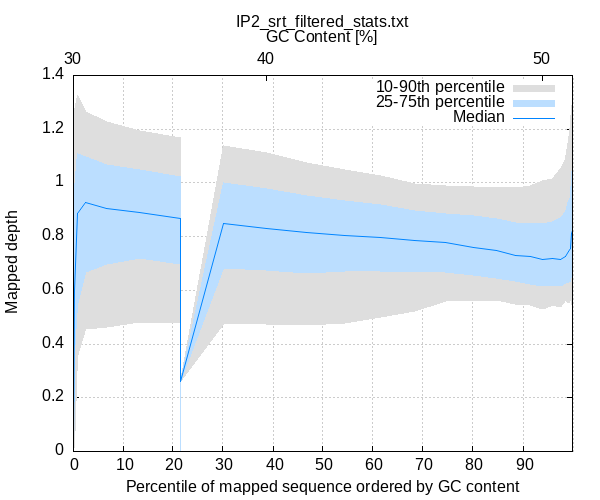 
            set terminal png size 600,500 truecolor
            set output "/home/qianhui/deaf1_chipseq/data/02_data_processed/samplestats/IP2_srt_filtered_stats/gc-depth.png"
            set grid xtics ytics y2tics back lc rgb "#cccccc"
            set ylabel "Mapped depth"
            set xlabel "Percentile of mapped sequence ordered by GC content"
            set x2label "GC Content [%]"
            set title "IP2_srt_filtered_stats.txt" noenhanced
            set x2tics ("30" 0.070,"40" 38.644,"50" 93.951)
            set xtics nomirror
            set xrange [0.1:99.9]

            plot '-' using 1:2:3 with filledcurve lt 1 lc rgb "#dedede" t '10-90th percentile' , \
                 '-' using 1:2:3 with filledcurve lt 1 lc rgb "#bbdeff" t '25-75th percentile' , \
                 '-' using 1:2 with lines lc rgb "#0084ff" t 'Median'
        0.002	0.000	0.000
0.002	0.002	0.002
0.003	0.002	0.002
0.004	0.002	0.002
0.005	0.002	0.002
0.006	0.002	0.002
0.008	0.002	0.002
0.009	0.005	0.005
0.013	0.002	0.002
0.013	0.005	0.005
0.015	0.002	0.002
0.017	0.007	0.015
0.024	0.002	0.013
0.028	0.005	0.010
0.036	0.002	0.015
0.039	0.005	0.440
0.047	0.002	0.010
0.052	0.005	0.047
0.070	0.002	0.032
0.082	0.005	0.630
0.122	0.002	0.762
0.230	0.023	1.268
0.805	0.352	1.327
2.549	0.455	1.265
6.683	0.463	1.227
13.212	0.480	1.197
21.433	0.477	1.170
21.433	0.260	0.260
30.067	0.472	1.140
38.644	0.472	1.112
46.776	0.470	1.077
54.372	0.477	1.050
61.476	0.498	1.028
68.279	0.522	0.998
74.511	0.558	0.990
80.091	0.558	0.988
84.683	0.562	0.983
88.515	0.548	0.983
91.503	0.543	0.990
93.951	0.530	1.010
95.881	0.545	1.015
97.401	0.538	1.055
98.432	0.562	1.090
99.155	0.550	1.163
99.572	0.562	1.217
99.786	0.553	1.288
99.914	0.538	1.293
99.968	0.005	1.722
99.979	0.005	1.995
99.988	0.002	2.457
99.992	0.005	1.275
99.993	0.002	0.002
99.994	0.120	0.120
99.996	0.002	0.007
99.997	9.580	9.580
99.998	0.002	0.002
99.999	0.010	0.010
100.000	0.002	0.002
end
0.002	0.000	0.000
0.002	0.002	0.002
0.003	0.002	0.002
0.004	0.002	0.002
0.005	0.002	0.002
0.006	0.002	0.002
0.008	0.002	0.002
0.009	0.005	0.005
0.013	0.002	0.002
0.013	0.005	0.005
0.015	0.002	0.002
0.017	0.007	0.015
0.024	0.002	0.002
0.028	0.005	0.007
0.036	0.002	0.005
0.039	0.005	0.007
0.047	0.002	0.002
0.052	0.005	0.007
0.070	0.002	0.010
0.082	0.007	0.268
0.122	0.005	0.533
0.230	0.370	0.980
0.805	0.548	1.110
2.549	0.665	1.100
6.683	0.697	1.067
13.212	0.717	1.050
21.433	0.695	1.023
21.433	0.260	0.260
30.067	0.680	1.000
38.644	0.673	0.980
46.776	0.663	0.955
54.372	0.670	0.933
61.476	0.670	0.920
68.279	0.668	0.897
74.511	0.668	0.887
80.091	0.655	0.877
84.683	0.645	0.868
88.515	0.632	0.853
91.503	0.623	0.850
93.951	0.615	0.848
95.881	0.615	0.855
97.401	0.613	0.873
98.432	0.627	0.895
99.155	0.630	0.935
99.572	0.632	0.950
99.786	0.663	1.033
99.914	0.660	1.058
99.968	0.730	1.148
99.979	0.600	1.195
99.988	0.002	1.570
99.992	0.005	0.760
99.993	0.002	0.002
99.994	0.120	0.120
99.996	0.002	0.007
99.997	9.580	9.580
99.998	0.002	0.002
99.999	0.010	0.010
100.000	0.002	0.002
end
0.002	0.000
0.002	0.002
0.003	0.002
0.004	0.002
0.005	0.002
0.006	0.002
0.008	0.002
0.009	0.005
0.013	0.002
0.013	0.005
0.015	0.002
0.017	0.007
0.024	0.002
0.028	0.007
0.036	0.002
0.039	0.005
0.047	0.002
0.052	0.005
0.070	0.002
0.082	0.018
0.122	0.045
0.230	0.598
0.805	0.887
2.549	0.928
6.683	0.905
13.212	0.890
21.433	0.868
21.433	0.260
30.067	0.850
38.644	0.832
46.776	0.815
54.372	0.805
61.476	0.798
68.279	0.785
74.511	0.777
80.091	0.760
84.683	0.750
88.515	0.730
91.503	0.725
93.951	0.715
95.881	0.717
97.401	0.715
98.432	0.725
99.155	0.743
99.572	0.757
99.786	0.810
99.914	0.822
99.968	0.882
99.979	0.870
99.988	0.010
99.992	0.257
99.993	0.002
99.994	0.120
99.996	0.002
99.997	9.580
99.998	0.002
99.999	0.010
100.000	0.002
end
